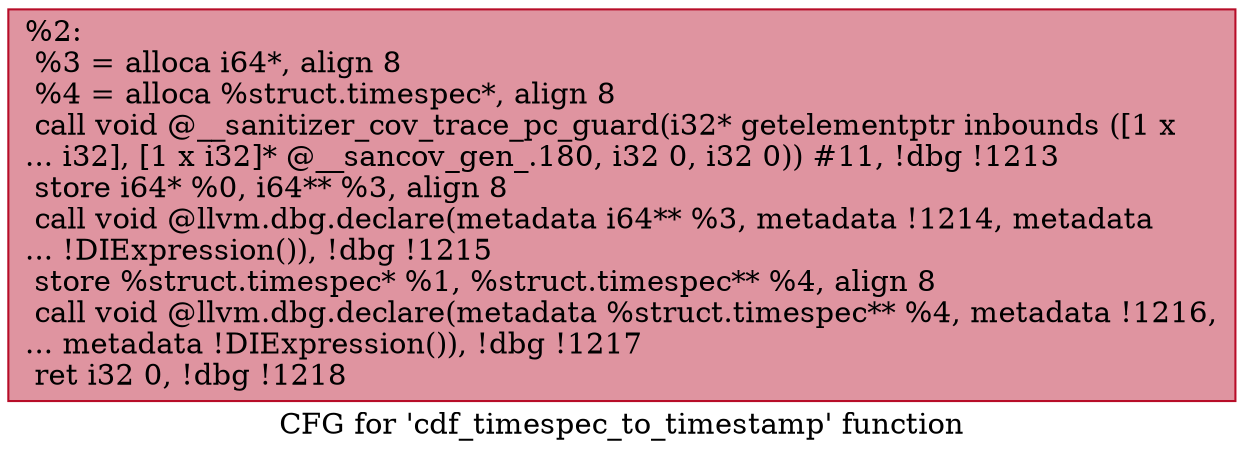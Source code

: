 digraph "CFG for 'cdf_timespec_to_timestamp' function" {
	label="CFG for 'cdf_timespec_to_timestamp' function";

	Node0x555555b6d030 [shape=record,color="#b70d28ff", style=filled, fillcolor="#b70d2870",label="{%2:\l  %3 = alloca i64*, align 8\l  %4 = alloca %struct.timespec*, align 8\l  call void @__sanitizer_cov_trace_pc_guard(i32* getelementptr inbounds ([1 x\l... i32], [1 x i32]* @__sancov_gen_.180, i32 0, i32 0)) #11, !dbg !1213\l  store i64* %0, i64** %3, align 8\l  call void @llvm.dbg.declare(metadata i64** %3, metadata !1214, metadata\l... !DIExpression()), !dbg !1215\l  store %struct.timespec* %1, %struct.timespec** %4, align 8\l  call void @llvm.dbg.declare(metadata %struct.timespec** %4, metadata !1216,\l... metadata !DIExpression()), !dbg !1217\l  ret i32 0, !dbg !1218\l}"];
}
